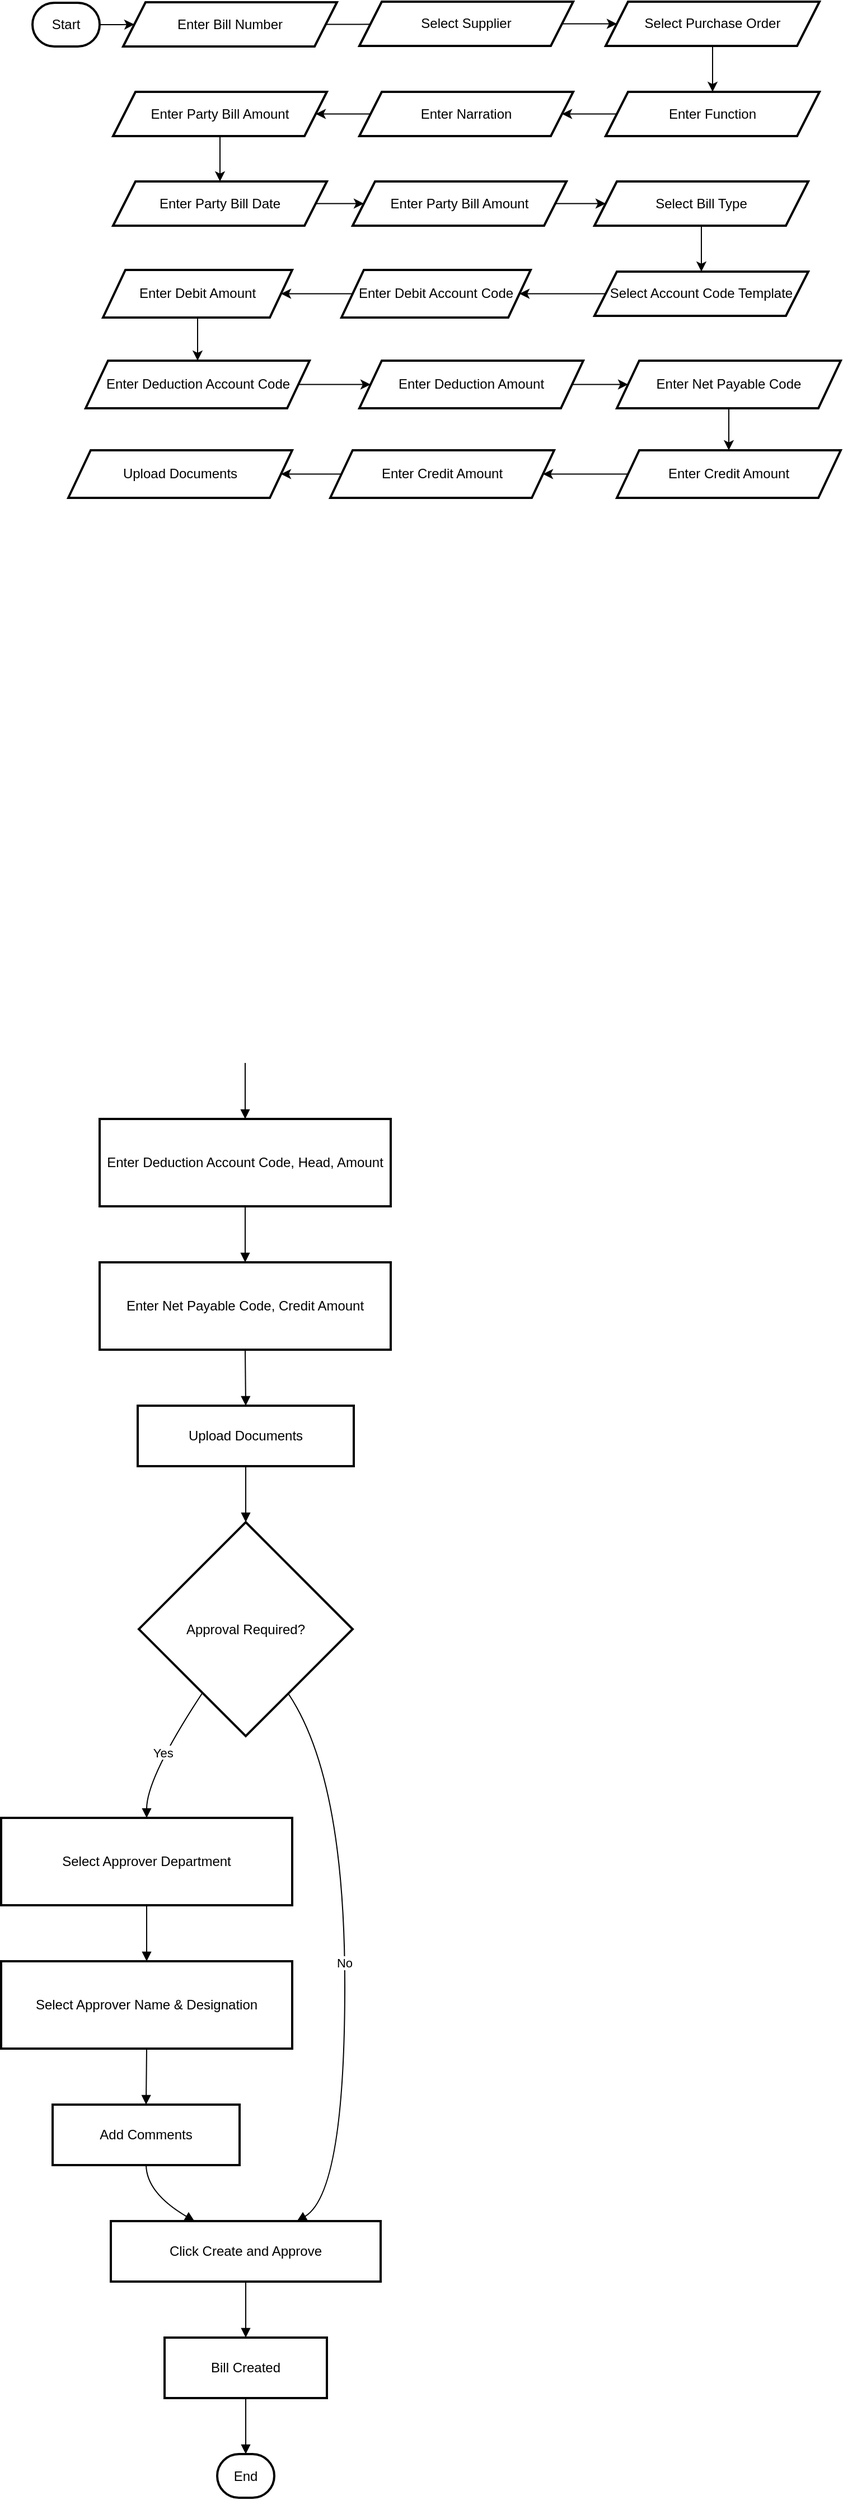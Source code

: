 <mxfile version="26.2.9">
  <diagram id="C5RBs43oDa-KdzZeNtuy" name="Page-1">
    <mxGraphModel dx="1380" dy="884" grid="1" gridSize="10" guides="1" tooltips="1" connect="1" arrows="1" fold="1" page="1" pageScale="1" pageWidth="827" pageHeight="1169" math="0" shadow="0">
      <root>
        <mxCell id="WIyWlLk6GJQsqaUBKTNV-0" />
        <mxCell id="WIyWlLk6GJQsqaUBKTNV-1" parent="WIyWlLk6GJQsqaUBKTNV-0" />
        <mxCell id="Sd-maIk0d4MH4gODgqWR-61" value="" style="edgeStyle=orthogonalEdgeStyle;rounded=0;orthogonalLoop=1;jettySize=auto;html=1;" edge="1" parent="WIyWlLk6GJQsqaUBKTNV-1" source="Sd-maIk0d4MH4gODgqWR-0" target="Sd-maIk0d4MH4gODgqWR-56">
          <mxGeometry relative="1" as="geometry" />
        </mxCell>
        <mxCell id="Sd-maIk0d4MH4gODgqWR-0" value="Start" style="rounded=1;whiteSpace=wrap;arcSize=50;strokeWidth=2;" vertex="1" parent="WIyWlLk6GJQsqaUBKTNV-1">
          <mxGeometry x="48" y="40.5" width="60" height="39" as="geometry" />
        </mxCell>
        <mxCell id="Sd-maIk0d4MH4gODgqWR-9" value="Enter Deduction Account Code, Head, Amount" style="whiteSpace=wrap;strokeWidth=2;" vertex="1" parent="WIyWlLk6GJQsqaUBKTNV-1">
          <mxGeometry x="108" y="1037" width="260" height="78" as="geometry" />
        </mxCell>
        <mxCell id="Sd-maIk0d4MH4gODgqWR-10" value="Enter Net Payable Code, Credit Amount" style="whiteSpace=wrap;strokeWidth=2;" vertex="1" parent="WIyWlLk6GJQsqaUBKTNV-1">
          <mxGeometry x="108" y="1165" width="260" height="78" as="geometry" />
        </mxCell>
        <mxCell id="Sd-maIk0d4MH4gODgqWR-11" value="Upload Documents" style="whiteSpace=wrap;strokeWidth=2;" vertex="1" parent="WIyWlLk6GJQsqaUBKTNV-1">
          <mxGeometry x="142" y="1293" width="193" height="54" as="geometry" />
        </mxCell>
        <mxCell id="Sd-maIk0d4MH4gODgqWR-12" value="Approval Required?" style="rhombus;strokeWidth=2;whiteSpace=wrap;" vertex="1" parent="WIyWlLk6GJQsqaUBKTNV-1">
          <mxGeometry x="143" y="1397" width="191" height="191" as="geometry" />
        </mxCell>
        <mxCell id="Sd-maIk0d4MH4gODgqWR-13" value="Select Approver Department" style="whiteSpace=wrap;strokeWidth=2;" vertex="1" parent="WIyWlLk6GJQsqaUBKTNV-1">
          <mxGeometry x="20" y="1661" width="260" height="78" as="geometry" />
        </mxCell>
        <mxCell id="Sd-maIk0d4MH4gODgqWR-14" value="Select Approver Name &amp; Designation" style="whiteSpace=wrap;strokeWidth=2;" vertex="1" parent="WIyWlLk6GJQsqaUBKTNV-1">
          <mxGeometry x="20" y="1789" width="260" height="78" as="geometry" />
        </mxCell>
        <mxCell id="Sd-maIk0d4MH4gODgqWR-15" value="Add Comments" style="whiteSpace=wrap;strokeWidth=2;" vertex="1" parent="WIyWlLk6GJQsqaUBKTNV-1">
          <mxGeometry x="66" y="1917" width="167" height="54" as="geometry" />
        </mxCell>
        <mxCell id="Sd-maIk0d4MH4gODgqWR-16" value="Click Create and Approve" style="whiteSpace=wrap;strokeWidth=2;" vertex="1" parent="WIyWlLk6GJQsqaUBKTNV-1">
          <mxGeometry x="118" y="2021" width="241" height="54" as="geometry" />
        </mxCell>
        <mxCell id="Sd-maIk0d4MH4gODgqWR-17" value="Bill Created" style="whiteSpace=wrap;strokeWidth=2;" vertex="1" parent="WIyWlLk6GJQsqaUBKTNV-1">
          <mxGeometry x="166" y="2125" width="145" height="54" as="geometry" />
        </mxCell>
        <mxCell id="Sd-maIk0d4MH4gODgqWR-18" value="End" style="rounded=1;whiteSpace=wrap;arcSize=50;strokeWidth=2;" vertex="1" parent="WIyWlLk6GJQsqaUBKTNV-1">
          <mxGeometry x="213" y="2229" width="51" height="39" as="geometry" />
        </mxCell>
        <mxCell id="Sd-maIk0d4MH4gODgqWR-27" value="" style="curved=1;startArrow=none;endArrow=block;exitX=0.5;exitY=1;entryX=0.5;entryY=0;rounded=0;" edge="1" parent="WIyWlLk6GJQsqaUBKTNV-1" target="Sd-maIk0d4MH4gODgqWR-9">
          <mxGeometry relative="1" as="geometry">
            <Array as="points" />
            <mxPoint x="238" y="987" as="sourcePoint" />
          </mxGeometry>
        </mxCell>
        <mxCell id="Sd-maIk0d4MH4gODgqWR-28" value="" style="curved=1;startArrow=none;endArrow=block;exitX=0.5;exitY=1;entryX=0.5;entryY=0;rounded=0;" edge="1" parent="WIyWlLk6GJQsqaUBKTNV-1" source="Sd-maIk0d4MH4gODgqWR-9" target="Sd-maIk0d4MH4gODgqWR-10">
          <mxGeometry relative="1" as="geometry">
            <Array as="points" />
          </mxGeometry>
        </mxCell>
        <mxCell id="Sd-maIk0d4MH4gODgqWR-29" value="" style="curved=1;startArrow=none;endArrow=block;exitX=0.5;exitY=1;entryX=0.5;entryY=0;rounded=0;" edge="1" parent="WIyWlLk6GJQsqaUBKTNV-1" source="Sd-maIk0d4MH4gODgqWR-10" target="Sd-maIk0d4MH4gODgqWR-11">
          <mxGeometry relative="1" as="geometry">
            <Array as="points" />
          </mxGeometry>
        </mxCell>
        <mxCell id="Sd-maIk0d4MH4gODgqWR-30" value="" style="curved=1;startArrow=none;endArrow=block;exitX=0.5;exitY=1;entryX=0.5;entryY=0;rounded=0;" edge="1" parent="WIyWlLk6GJQsqaUBKTNV-1" source="Sd-maIk0d4MH4gODgqWR-11" target="Sd-maIk0d4MH4gODgqWR-12">
          <mxGeometry relative="1" as="geometry">
            <Array as="points" />
          </mxGeometry>
        </mxCell>
        <mxCell id="Sd-maIk0d4MH4gODgqWR-31" value="Yes" style="curved=1;startArrow=none;endArrow=block;exitX=0.16;exitY=1;entryX=0.5;entryY=0;rounded=0;" edge="1" parent="WIyWlLk6GJQsqaUBKTNV-1" source="Sd-maIk0d4MH4gODgqWR-12" target="Sd-maIk0d4MH4gODgqWR-13">
          <mxGeometry relative="1" as="geometry">
            <Array as="points">
              <mxPoint x="150" y="1625" />
            </Array>
          </mxGeometry>
        </mxCell>
        <mxCell id="Sd-maIk0d4MH4gODgqWR-32" value="" style="curved=1;startArrow=none;endArrow=block;exitX=0.5;exitY=1;entryX=0.5;entryY=0;rounded=0;" edge="1" parent="WIyWlLk6GJQsqaUBKTNV-1" source="Sd-maIk0d4MH4gODgqWR-13" target="Sd-maIk0d4MH4gODgqWR-14">
          <mxGeometry relative="1" as="geometry">
            <Array as="points" />
          </mxGeometry>
        </mxCell>
        <mxCell id="Sd-maIk0d4MH4gODgqWR-33" value="" style="curved=1;startArrow=none;endArrow=block;exitX=0.5;exitY=1;entryX=0.5;entryY=0;rounded=0;" edge="1" parent="WIyWlLk6GJQsqaUBKTNV-1" source="Sd-maIk0d4MH4gODgqWR-14" target="Sd-maIk0d4MH4gODgqWR-15">
          <mxGeometry relative="1" as="geometry">
            <Array as="points" />
          </mxGeometry>
        </mxCell>
        <mxCell id="Sd-maIk0d4MH4gODgqWR-34" value="" style="curved=1;startArrow=none;endArrow=block;exitX=0.5;exitY=1;entryX=0.31;entryY=0;rounded=0;" edge="1" parent="WIyWlLk6GJQsqaUBKTNV-1" source="Sd-maIk0d4MH4gODgqWR-15" target="Sd-maIk0d4MH4gODgqWR-16">
          <mxGeometry relative="1" as="geometry">
            <Array as="points">
              <mxPoint x="150" y="1996" />
            </Array>
          </mxGeometry>
        </mxCell>
        <mxCell id="Sd-maIk0d4MH4gODgqWR-35" value="No" style="curved=1;startArrow=none;endArrow=block;exitX=0.83;exitY=1;entryX=0.69;entryY=0;rounded=0;" edge="1" parent="WIyWlLk6GJQsqaUBKTNV-1" source="Sd-maIk0d4MH4gODgqWR-12" target="Sd-maIk0d4MH4gODgqWR-16">
          <mxGeometry relative="1" as="geometry">
            <Array as="points">
              <mxPoint x="327" y="1625" />
              <mxPoint x="327" y="1996" />
            </Array>
          </mxGeometry>
        </mxCell>
        <mxCell id="Sd-maIk0d4MH4gODgqWR-36" value="" style="curved=1;startArrow=none;endArrow=block;exitX=0.5;exitY=1;entryX=0.5;entryY=0;rounded=0;" edge="1" parent="WIyWlLk6GJQsqaUBKTNV-1" source="Sd-maIk0d4MH4gODgqWR-16" target="Sd-maIk0d4MH4gODgqWR-17">
          <mxGeometry relative="1" as="geometry">
            <Array as="points" />
          </mxGeometry>
        </mxCell>
        <mxCell id="Sd-maIk0d4MH4gODgqWR-37" value="" style="curved=1;startArrow=none;endArrow=block;exitX=0.5;exitY=1;entryX=0.5;entryY=0.01;rounded=0;" edge="1" parent="WIyWlLk6GJQsqaUBKTNV-1" source="Sd-maIk0d4MH4gODgqWR-17" target="Sd-maIk0d4MH4gODgqWR-18">
          <mxGeometry relative="1" as="geometry">
            <Array as="points" />
          </mxGeometry>
        </mxCell>
        <mxCell id="Sd-maIk0d4MH4gODgqWR-63" value="" style="edgeStyle=orthogonalEdgeStyle;rounded=0;orthogonalLoop=1;jettySize=auto;html=1;" edge="1" parent="WIyWlLk6GJQsqaUBKTNV-1" source="Sd-maIk0d4MH4gODgqWR-56" target="Sd-maIk0d4MH4gODgqWR-62">
          <mxGeometry relative="1" as="geometry" />
        </mxCell>
        <mxCell id="Sd-maIk0d4MH4gODgqWR-56" value="Enter Bill Number" style="shape=parallelogram;perimeter=parallelogramPerimeter;whiteSpace=wrap;html=1;fixedSize=1;strokeWidth=2;" vertex="1" parent="WIyWlLk6GJQsqaUBKTNV-1">
          <mxGeometry x="129" y="40" width="191" height="39.5" as="geometry" />
        </mxCell>
        <mxCell id="Sd-maIk0d4MH4gODgqWR-67" value="" style="edgeStyle=orthogonalEdgeStyle;rounded=0;orthogonalLoop=1;jettySize=auto;html=1;" edge="1" parent="WIyWlLk6GJQsqaUBKTNV-1" source="Sd-maIk0d4MH4gODgqWR-62" target="Sd-maIk0d4MH4gODgqWR-66">
          <mxGeometry relative="1" as="geometry" />
        </mxCell>
        <mxCell id="Sd-maIk0d4MH4gODgqWR-62" value="Select Supplier" style="shape=parallelogram;perimeter=parallelogramPerimeter;whiteSpace=wrap;html=1;fixedSize=1;strokeWidth=2;" vertex="1" parent="WIyWlLk6GJQsqaUBKTNV-1">
          <mxGeometry x="340" y="39.5" width="191" height="39.5" as="geometry" />
        </mxCell>
        <mxCell id="Sd-maIk0d4MH4gODgqWR-69" value="" style="edgeStyle=orthogonalEdgeStyle;rounded=0;orthogonalLoop=1;jettySize=auto;html=1;" edge="1" parent="WIyWlLk6GJQsqaUBKTNV-1" source="Sd-maIk0d4MH4gODgqWR-66" target="Sd-maIk0d4MH4gODgqWR-68">
          <mxGeometry relative="1" as="geometry" />
        </mxCell>
        <mxCell id="Sd-maIk0d4MH4gODgqWR-66" value="Select Purchase Order" style="shape=parallelogram;perimeter=parallelogramPerimeter;whiteSpace=wrap;html=1;fixedSize=1;strokeWidth=2;" vertex="1" parent="WIyWlLk6GJQsqaUBKTNV-1">
          <mxGeometry x="560" y="39.5" width="191" height="39.5" as="geometry" />
        </mxCell>
        <mxCell id="Sd-maIk0d4MH4gODgqWR-71" value="" style="edgeStyle=orthogonalEdgeStyle;rounded=0;orthogonalLoop=1;jettySize=auto;html=1;" edge="1" parent="WIyWlLk6GJQsqaUBKTNV-1" source="Sd-maIk0d4MH4gODgqWR-68" target="Sd-maIk0d4MH4gODgqWR-70">
          <mxGeometry relative="1" as="geometry" />
        </mxCell>
        <mxCell id="Sd-maIk0d4MH4gODgqWR-68" value="Enter Function" style="shape=parallelogram;perimeter=parallelogramPerimeter;whiteSpace=wrap;html=1;fixedSize=1;strokeWidth=2;" vertex="1" parent="WIyWlLk6GJQsqaUBKTNV-1">
          <mxGeometry x="560" y="120" width="191" height="39.5" as="geometry" />
        </mxCell>
        <mxCell id="Sd-maIk0d4MH4gODgqWR-73" value="" style="edgeStyle=orthogonalEdgeStyle;rounded=0;orthogonalLoop=1;jettySize=auto;html=1;" edge="1" parent="WIyWlLk6GJQsqaUBKTNV-1" source="Sd-maIk0d4MH4gODgqWR-70" target="Sd-maIk0d4MH4gODgqWR-72">
          <mxGeometry relative="1" as="geometry" />
        </mxCell>
        <mxCell id="Sd-maIk0d4MH4gODgqWR-70" value="Enter Narration" style="shape=parallelogram;perimeter=parallelogramPerimeter;whiteSpace=wrap;html=1;fixedSize=1;strokeWidth=2;" vertex="1" parent="WIyWlLk6GJQsqaUBKTNV-1">
          <mxGeometry x="340" y="120" width="191" height="39.5" as="geometry" />
        </mxCell>
        <mxCell id="Sd-maIk0d4MH4gODgqWR-75" value="" style="edgeStyle=orthogonalEdgeStyle;rounded=0;orthogonalLoop=1;jettySize=auto;html=1;" edge="1" parent="WIyWlLk6GJQsqaUBKTNV-1" source="Sd-maIk0d4MH4gODgqWR-72" target="Sd-maIk0d4MH4gODgqWR-74">
          <mxGeometry relative="1" as="geometry" />
        </mxCell>
        <mxCell id="Sd-maIk0d4MH4gODgqWR-72" value="Enter Party Bill Amount " style="shape=parallelogram;perimeter=parallelogramPerimeter;whiteSpace=wrap;html=1;fixedSize=1;strokeWidth=2;" vertex="1" parent="WIyWlLk6GJQsqaUBKTNV-1">
          <mxGeometry x="120" y="120" width="191" height="39.5" as="geometry" />
        </mxCell>
        <mxCell id="Sd-maIk0d4MH4gODgqWR-77" value="" style="edgeStyle=orthogonalEdgeStyle;rounded=0;orthogonalLoop=1;jettySize=auto;html=1;" edge="1" parent="WIyWlLk6GJQsqaUBKTNV-1" source="Sd-maIk0d4MH4gODgqWR-74" target="Sd-maIk0d4MH4gODgqWR-76">
          <mxGeometry relative="1" as="geometry" />
        </mxCell>
        <mxCell id="Sd-maIk0d4MH4gODgqWR-74" value="Enter Party Bill Date" style="shape=parallelogram;perimeter=parallelogramPerimeter;whiteSpace=wrap;html=1;fixedSize=1;strokeWidth=2;" vertex="1" parent="WIyWlLk6GJQsqaUBKTNV-1">
          <mxGeometry x="120" y="200" width="191" height="39.5" as="geometry" />
        </mxCell>
        <mxCell id="Sd-maIk0d4MH4gODgqWR-79" value="" style="edgeStyle=orthogonalEdgeStyle;rounded=0;orthogonalLoop=1;jettySize=auto;html=1;" edge="1" parent="WIyWlLk6GJQsqaUBKTNV-1" source="Sd-maIk0d4MH4gODgqWR-76" target="Sd-maIk0d4MH4gODgqWR-78">
          <mxGeometry relative="1" as="geometry" />
        </mxCell>
        <mxCell id="Sd-maIk0d4MH4gODgqWR-76" value="Enter Party Bill Amount" style="shape=parallelogram;perimeter=parallelogramPerimeter;whiteSpace=wrap;html=1;fixedSize=1;strokeWidth=2;" vertex="1" parent="WIyWlLk6GJQsqaUBKTNV-1">
          <mxGeometry x="334" y="200" width="191" height="39.5" as="geometry" />
        </mxCell>
        <mxCell id="Sd-maIk0d4MH4gODgqWR-81" value="" style="edgeStyle=orthogonalEdgeStyle;rounded=0;orthogonalLoop=1;jettySize=auto;html=1;" edge="1" parent="WIyWlLk6GJQsqaUBKTNV-1" source="Sd-maIk0d4MH4gODgqWR-78" target="Sd-maIk0d4MH4gODgqWR-80">
          <mxGeometry relative="1" as="geometry" />
        </mxCell>
        <mxCell id="Sd-maIk0d4MH4gODgqWR-78" value="Select Bill Type" style="shape=parallelogram;perimeter=parallelogramPerimeter;whiteSpace=wrap;html=1;fixedSize=1;strokeWidth=2;" vertex="1" parent="WIyWlLk6GJQsqaUBKTNV-1">
          <mxGeometry x="550" y="200" width="191" height="39.5" as="geometry" />
        </mxCell>
        <mxCell id="Sd-maIk0d4MH4gODgqWR-84" value="" style="edgeStyle=orthogonalEdgeStyle;rounded=0;orthogonalLoop=1;jettySize=auto;html=1;" edge="1" parent="WIyWlLk6GJQsqaUBKTNV-1" source="Sd-maIk0d4MH4gODgqWR-80" target="Sd-maIk0d4MH4gODgqWR-83">
          <mxGeometry relative="1" as="geometry" />
        </mxCell>
        <mxCell id="Sd-maIk0d4MH4gODgqWR-80" value="Select Account Code Template" style="shape=parallelogram;perimeter=parallelogramPerimeter;whiteSpace=wrap;html=1;fixedSize=1;strokeWidth=2;" vertex="1" parent="WIyWlLk6GJQsqaUBKTNV-1">
          <mxGeometry x="550" y="280.5" width="191" height="39.5" as="geometry" />
        </mxCell>
        <mxCell id="Sd-maIk0d4MH4gODgqWR-86" value="" style="edgeStyle=orthogonalEdgeStyle;rounded=0;orthogonalLoop=1;jettySize=auto;html=1;" edge="1" parent="WIyWlLk6GJQsqaUBKTNV-1" source="Sd-maIk0d4MH4gODgqWR-83" target="Sd-maIk0d4MH4gODgqWR-85">
          <mxGeometry relative="1" as="geometry" />
        </mxCell>
        <mxCell id="Sd-maIk0d4MH4gODgqWR-83" value="Enter Debit Account Code" style="shape=parallelogram;perimeter=parallelogramPerimeter;whiteSpace=wrap;html=1;fixedSize=1;strokeWidth=2;" vertex="1" parent="WIyWlLk6GJQsqaUBKTNV-1">
          <mxGeometry x="324" y="279" width="169" height="42.5" as="geometry" />
        </mxCell>
        <mxCell id="Sd-maIk0d4MH4gODgqWR-88" value="" style="edgeStyle=orthogonalEdgeStyle;rounded=0;orthogonalLoop=1;jettySize=auto;html=1;" edge="1" parent="WIyWlLk6GJQsqaUBKTNV-1" source="Sd-maIk0d4MH4gODgqWR-85" target="Sd-maIk0d4MH4gODgqWR-87">
          <mxGeometry relative="1" as="geometry" />
        </mxCell>
        <mxCell id="Sd-maIk0d4MH4gODgqWR-85" value="Enter Debit Amount" style="shape=parallelogram;perimeter=parallelogramPerimeter;whiteSpace=wrap;html=1;fixedSize=1;strokeWidth=2;" vertex="1" parent="WIyWlLk6GJQsqaUBKTNV-1">
          <mxGeometry x="111" y="279" width="169" height="42.5" as="geometry" />
        </mxCell>
        <mxCell id="Sd-maIk0d4MH4gODgqWR-90" value="" style="edgeStyle=orthogonalEdgeStyle;rounded=0;orthogonalLoop=1;jettySize=auto;html=1;" edge="1" parent="WIyWlLk6GJQsqaUBKTNV-1" source="Sd-maIk0d4MH4gODgqWR-87" target="Sd-maIk0d4MH4gODgqWR-89">
          <mxGeometry relative="1" as="geometry" />
        </mxCell>
        <mxCell id="Sd-maIk0d4MH4gODgqWR-87" value="Enter Deduction Account Code" style="shape=parallelogram;perimeter=parallelogramPerimeter;whiteSpace=wrap;html=1;fixedSize=1;strokeWidth=2;" vertex="1" parent="WIyWlLk6GJQsqaUBKTNV-1">
          <mxGeometry x="95.5" y="360" width="200" height="42.5" as="geometry" />
        </mxCell>
        <mxCell id="Sd-maIk0d4MH4gODgqWR-92" value="" style="edgeStyle=orthogonalEdgeStyle;rounded=0;orthogonalLoop=1;jettySize=auto;html=1;" edge="1" parent="WIyWlLk6GJQsqaUBKTNV-1" source="Sd-maIk0d4MH4gODgqWR-89" target="Sd-maIk0d4MH4gODgqWR-91">
          <mxGeometry relative="1" as="geometry" />
        </mxCell>
        <mxCell id="Sd-maIk0d4MH4gODgqWR-89" value="Enter Deduction Amount " style="shape=parallelogram;perimeter=parallelogramPerimeter;whiteSpace=wrap;html=1;fixedSize=1;strokeWidth=2;" vertex="1" parent="WIyWlLk6GJQsqaUBKTNV-1">
          <mxGeometry x="340" y="360" width="200" height="42.5" as="geometry" />
        </mxCell>
        <mxCell id="Sd-maIk0d4MH4gODgqWR-94" value="" style="edgeStyle=orthogonalEdgeStyle;rounded=0;orthogonalLoop=1;jettySize=auto;html=1;" edge="1" parent="WIyWlLk6GJQsqaUBKTNV-1" source="Sd-maIk0d4MH4gODgqWR-91" target="Sd-maIk0d4MH4gODgqWR-93">
          <mxGeometry relative="1" as="geometry" />
        </mxCell>
        <mxCell id="Sd-maIk0d4MH4gODgqWR-91" value="Enter Net Payable Code" style="shape=parallelogram;perimeter=parallelogramPerimeter;whiteSpace=wrap;html=1;fixedSize=1;strokeWidth=2;" vertex="1" parent="WIyWlLk6GJQsqaUBKTNV-1">
          <mxGeometry x="570" y="360" width="200" height="42.5" as="geometry" />
        </mxCell>
        <mxCell id="Sd-maIk0d4MH4gODgqWR-96" value="" style="edgeStyle=orthogonalEdgeStyle;rounded=0;orthogonalLoop=1;jettySize=auto;html=1;" edge="1" parent="WIyWlLk6GJQsqaUBKTNV-1" source="Sd-maIk0d4MH4gODgqWR-93" target="Sd-maIk0d4MH4gODgqWR-95">
          <mxGeometry relative="1" as="geometry" />
        </mxCell>
        <mxCell id="Sd-maIk0d4MH4gODgqWR-93" value="Enter Credit Amount " style="shape=parallelogram;perimeter=parallelogramPerimeter;whiteSpace=wrap;html=1;fixedSize=1;strokeWidth=2;" vertex="1" parent="WIyWlLk6GJQsqaUBKTNV-1">
          <mxGeometry x="570" y="440" width="200" height="42.5" as="geometry" />
        </mxCell>
        <mxCell id="Sd-maIk0d4MH4gODgqWR-98" value="" style="edgeStyle=orthogonalEdgeStyle;rounded=0;orthogonalLoop=1;jettySize=auto;html=1;" edge="1" parent="WIyWlLk6GJQsqaUBKTNV-1" source="Sd-maIk0d4MH4gODgqWR-95" target="Sd-maIk0d4MH4gODgqWR-97">
          <mxGeometry relative="1" as="geometry" />
        </mxCell>
        <mxCell id="Sd-maIk0d4MH4gODgqWR-95" value="Enter Credit Amount " style="shape=parallelogram;perimeter=parallelogramPerimeter;whiteSpace=wrap;html=1;fixedSize=1;strokeWidth=2;" vertex="1" parent="WIyWlLk6GJQsqaUBKTNV-1">
          <mxGeometry x="314" y="440" width="200" height="42.5" as="geometry" />
        </mxCell>
        <mxCell id="Sd-maIk0d4MH4gODgqWR-97" value="Upload Documents  " style="shape=parallelogram;perimeter=parallelogramPerimeter;whiteSpace=wrap;html=1;fixedSize=1;strokeWidth=2;" vertex="1" parent="WIyWlLk6GJQsqaUBKTNV-1">
          <mxGeometry x="80" y="440" width="200" height="42.5" as="geometry" />
        </mxCell>
      </root>
    </mxGraphModel>
  </diagram>
</mxfile>
